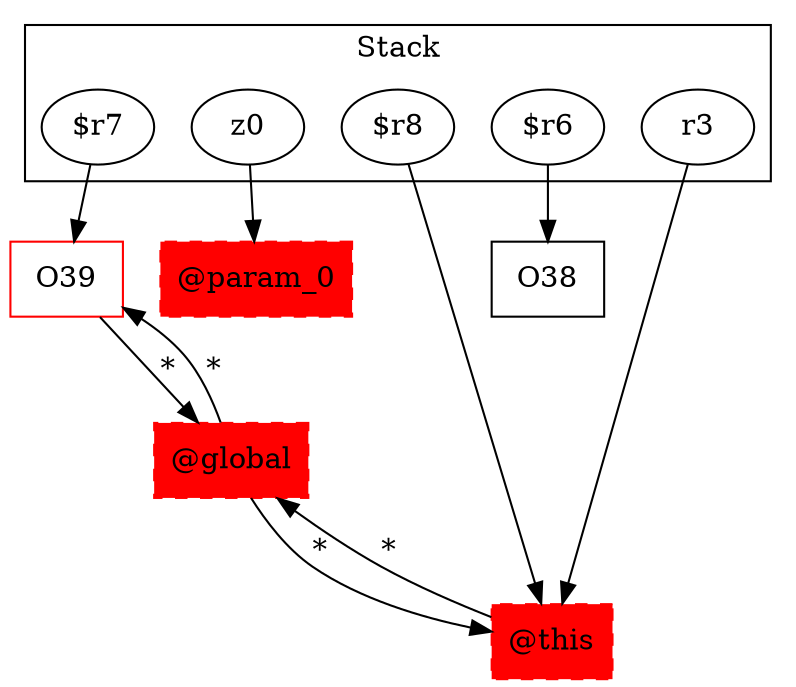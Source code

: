digraph sample {
  rankDir="LR";
  subgraph cluster_0 {
    label="Stack"
    "$r7"; "z0"; "$r8"; "$r6"; "r3"; 
  }
  "$r7" -> { O39[shape=box]};
  "z0" -> { "@param_0"[shape=box]};
  "$r8" -> { "@this"[shape=box]};
  "$r6" -> { O38[shape=box]};
  "r3" -> { "@this"[shape=box]};
  O39 -> "@global"[label="*", weight="0.2"]
  "@global" -> O39[label="*", weight="0.2"]
  "@global" -> "@this"[label="*", weight="0.2"]
  "@global"[shape=box, style="filled,dashed"];
  "@this" -> "@global"[label="*", weight="0.2"]
  "@this"[shape=box, style="filled,dashed"];
  "@param_0"[shape=box, style="filled,dashed"];
  O39[color="red"];
  "@global"[color="red"];
  "@this"[color="red"];
  "@param_0"[color="red"];
}
